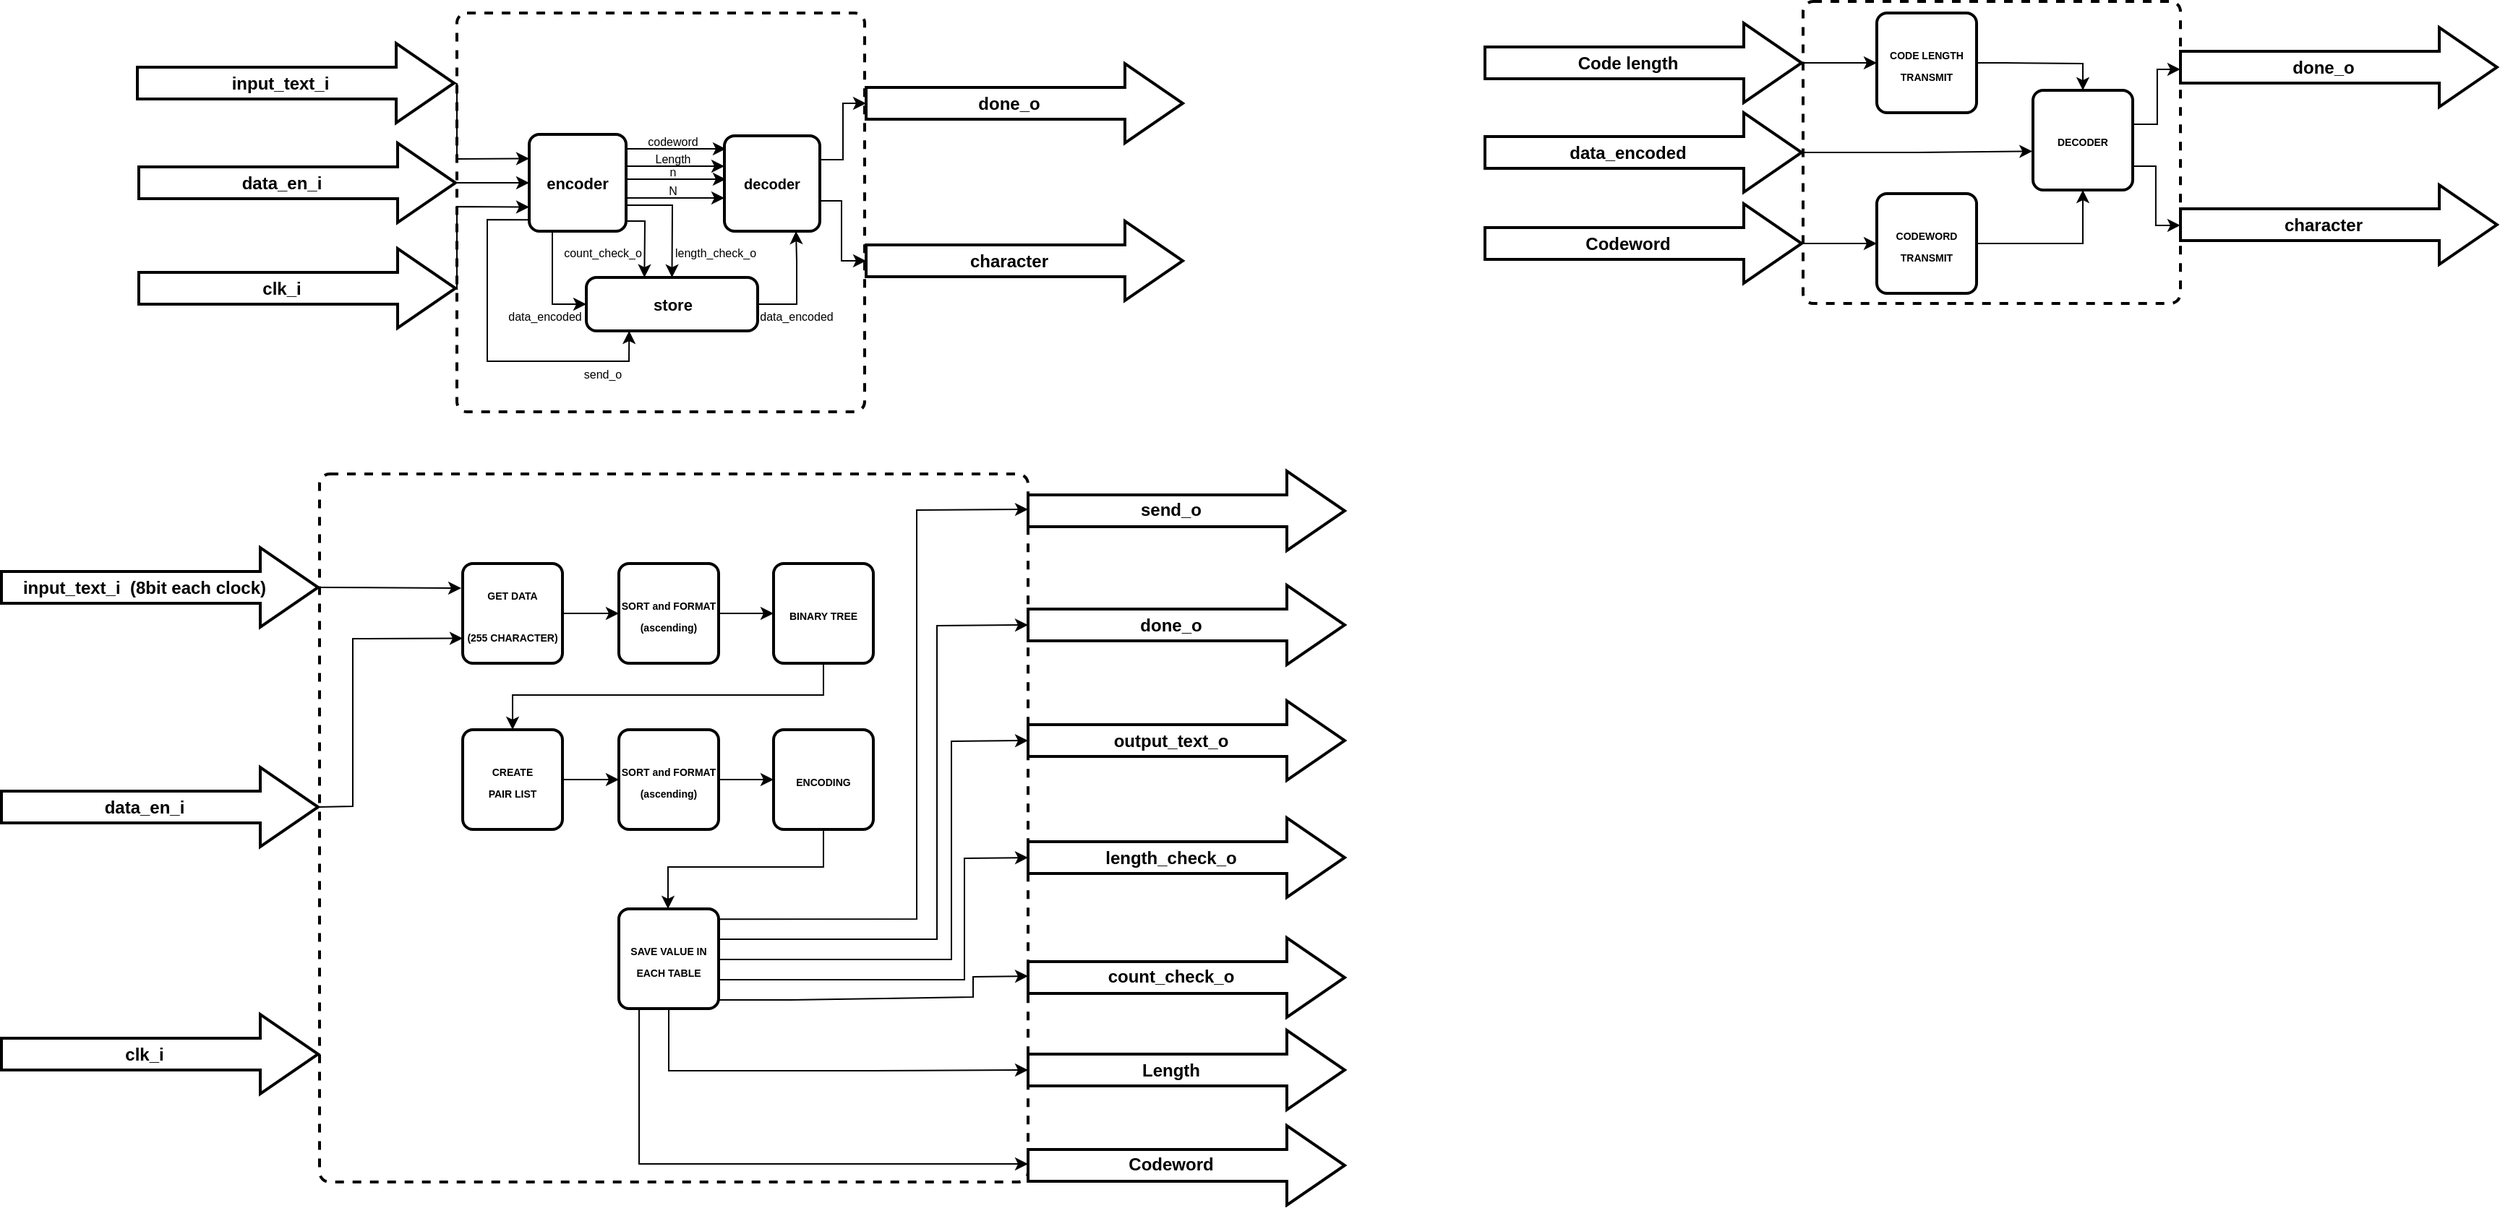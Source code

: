 <mxfile version="21.2.1" type="device">
  <diagram name="Trang-1" id="GD4-kPDrRfLCI1LLcg3I">
    <mxGraphModel dx="1876" dy="524" grid="0" gridSize="5" guides="1" tooltips="1" connect="1" arrows="1" fold="1" page="0" pageScale="1" pageWidth="3300" pageHeight="4681" math="0" shadow="0">
      <root>
        <mxCell id="0" />
        <mxCell id="1" parent="0" />
        <mxCell id="PWmVj4gfuMv3pSqDBdnq-3" value="" style="rounded=1;whiteSpace=wrap;html=1;absoluteArcSize=1;arcSize=14;strokeWidth=2;dashed=1;" parent="1" vertex="1">
          <mxGeometry x="225" y="70" width="282" height="276" as="geometry" />
        </mxCell>
        <mxCell id="CizXAPDU-vDg_hLWp3Cl-2" style="edgeStyle=orthogonalEdgeStyle;rounded=0;orthogonalLoop=1;jettySize=auto;html=1;entryX=0;entryY=0.5;entryDx=0;entryDy=0;" edge="1" parent="1" source="PWmVj4gfuMv3pSqDBdnq-1" target="CizXAPDU-vDg_hLWp3Cl-1">
          <mxGeometry relative="1" as="geometry">
            <Array as="points">
              <mxPoint x="291" y="272" />
            </Array>
          </mxGeometry>
        </mxCell>
        <mxCell id="PWmVj4gfuMv3pSqDBdnq-1" value="&lt;b&gt;&lt;font style=&quot;font-size: 11px;&quot;&gt;encoder&lt;/font&gt;&lt;/b&gt;" style="rounded=1;whiteSpace=wrap;html=1;absoluteArcSize=1;arcSize=14;strokeWidth=2;" parent="1" vertex="1">
          <mxGeometry x="275" y="154" width="67" height="67" as="geometry" />
        </mxCell>
        <mxCell id="PWmVj4gfuMv3pSqDBdnq-31" style="edgeStyle=orthogonalEdgeStyle;rounded=0;orthogonalLoop=1;jettySize=auto;html=1;entryX=0;entryY=0.5;entryDx=0;entryDy=0;exitX=1;exitY=0.25;exitDx=0;exitDy=0;" parent="1" source="PWmVj4gfuMv3pSqDBdnq-2" target="PWmVj4gfuMv3pSqDBdnq-13" edge="1">
          <mxGeometry relative="1" as="geometry">
            <Array as="points">
              <mxPoint x="492" y="172" />
              <mxPoint x="492" y="133" />
            </Array>
          </mxGeometry>
        </mxCell>
        <mxCell id="PWmVj4gfuMv3pSqDBdnq-32" style="edgeStyle=orthogonalEdgeStyle;rounded=0;orthogonalLoop=1;jettySize=auto;html=1;entryX=0;entryY=0.5;entryDx=0;entryDy=0;" parent="1" source="PWmVj4gfuMv3pSqDBdnq-2" target="PWmVj4gfuMv3pSqDBdnq-14" edge="1">
          <mxGeometry relative="1" as="geometry">
            <Array as="points">
              <mxPoint x="491" y="200" />
              <mxPoint x="491" y="242" />
            </Array>
          </mxGeometry>
        </mxCell>
        <mxCell id="PWmVj4gfuMv3pSqDBdnq-2" value="&lt;b&gt;&lt;font style=&quot;font-size: 10px;&quot;&gt;decoder&lt;/font&gt;&lt;/b&gt;" style="rounded=1;whiteSpace=wrap;html=1;absoluteArcSize=1;arcSize=14;strokeWidth=2;" parent="1" vertex="1">
          <mxGeometry x="410" y="155" width="66" height="66" as="geometry" />
        </mxCell>
        <mxCell id="PWmVj4gfuMv3pSqDBdnq-4" value="" style="verticalLabelPosition=bottom;verticalAlign=top;html=1;strokeWidth=2;shape=mxgraph.arrows2.arrow;dy=0.6;dx=40;notch=0;" parent="1" vertex="1">
          <mxGeometry x="4" y="91" width="219" height="55" as="geometry" />
        </mxCell>
        <mxCell id="PWmVj4gfuMv3pSqDBdnq-5" value="" style="verticalLabelPosition=bottom;verticalAlign=top;html=1;strokeWidth=2;shape=mxgraph.arrows2.arrow;dy=0.6;dx=40;notch=0;" parent="1" vertex="1">
          <mxGeometry x="5" y="160" width="219" height="55" as="geometry" />
        </mxCell>
        <mxCell id="PWmVj4gfuMv3pSqDBdnq-6" value="" style="verticalLabelPosition=bottom;verticalAlign=top;html=1;strokeWidth=2;shape=mxgraph.arrows2.arrow;dy=0.6;dx=40;notch=0;" parent="1" vertex="1">
          <mxGeometry x="5" y="233" width="219" height="55" as="geometry" />
        </mxCell>
        <mxCell id="PWmVj4gfuMv3pSqDBdnq-8" value="&lt;b&gt;input_text_i&lt;/b&gt;" style="text;html=1;strokeColor=none;fillColor=none;align=center;verticalAlign=middle;whiteSpace=wrap;rounded=0;" parent="1" vertex="1">
          <mxGeometry x="4" y="107" width="198" height="23" as="geometry" />
        </mxCell>
        <mxCell id="PWmVj4gfuMv3pSqDBdnq-9" value="&lt;b&gt;data_en_i&lt;/b&gt;" style="text;html=1;strokeColor=none;fillColor=none;align=center;verticalAlign=middle;whiteSpace=wrap;rounded=0;" parent="1" vertex="1">
          <mxGeometry x="5" y="176" width="198" height="23" as="geometry" />
        </mxCell>
        <mxCell id="PWmVj4gfuMv3pSqDBdnq-10" value="&lt;b&gt;clk_i&lt;/b&gt;" style="text;html=1;strokeColor=none;fillColor=none;align=center;verticalAlign=middle;whiteSpace=wrap;rounded=0;" parent="1" vertex="1">
          <mxGeometry x="5" y="249" width="198" height="23" as="geometry" />
        </mxCell>
        <mxCell id="PWmVj4gfuMv3pSqDBdnq-11" value="" style="verticalLabelPosition=bottom;verticalAlign=top;html=1;strokeWidth=2;shape=mxgraph.arrows2.arrow;dy=0.6;dx=40;notch=0;" parent="1" vertex="1">
          <mxGeometry x="508" y="105" width="219" height="55" as="geometry" />
        </mxCell>
        <mxCell id="PWmVj4gfuMv3pSqDBdnq-12" value="" style="verticalLabelPosition=bottom;verticalAlign=top;html=1;strokeWidth=2;shape=mxgraph.arrows2.arrow;dy=0.6;dx=40;notch=0;" parent="1" vertex="1">
          <mxGeometry x="508" y="214" width="219" height="55" as="geometry" />
        </mxCell>
        <mxCell id="PWmVj4gfuMv3pSqDBdnq-13" value="&lt;b&gt;done_o&lt;/b&gt;" style="text;html=1;strokeColor=none;fillColor=none;align=center;verticalAlign=middle;whiteSpace=wrap;rounded=0;" parent="1" vertex="1">
          <mxGeometry x="508" y="121" width="198" height="23" as="geometry" />
        </mxCell>
        <mxCell id="PWmVj4gfuMv3pSqDBdnq-14" value="&lt;b&gt;character&lt;/b&gt;" style="text;html=1;strokeColor=none;fillColor=none;align=center;verticalAlign=middle;whiteSpace=wrap;rounded=0;" parent="1" vertex="1">
          <mxGeometry x="508" y="230" width="198" height="23" as="geometry" />
        </mxCell>
        <mxCell id="PWmVj4gfuMv3pSqDBdnq-18" value="" style="endArrow=classic;html=1;rounded=0;exitX=1;exitY=0.5;exitDx=0;exitDy=0;exitPerimeter=0;entryX=0;entryY=0.25;entryDx=0;entryDy=0;" parent="1" source="PWmVj4gfuMv3pSqDBdnq-4" target="PWmVj4gfuMv3pSqDBdnq-1" edge="1">
          <mxGeometry width="50" height="50" relative="1" as="geometry">
            <mxPoint x="220" y="180" as="sourcePoint" />
            <mxPoint x="270" y="130" as="targetPoint" />
            <Array as="points">
              <mxPoint x="225" y="119" />
              <mxPoint x="225" y="171" />
            </Array>
          </mxGeometry>
        </mxCell>
        <mxCell id="PWmVj4gfuMv3pSqDBdnq-19" value="" style="endArrow=classic;html=1;rounded=0;exitX=1;exitY=0.5;exitDx=0;exitDy=0;exitPerimeter=0;entryX=0;entryY=0.5;entryDx=0;entryDy=0;" parent="1" source="PWmVj4gfuMv3pSqDBdnq-5" target="PWmVj4gfuMv3pSqDBdnq-1" edge="1">
          <mxGeometry width="50" height="50" relative="1" as="geometry">
            <mxPoint x="170" y="220" as="sourcePoint" />
            <mxPoint x="220" y="170" as="targetPoint" />
          </mxGeometry>
        </mxCell>
        <mxCell id="PWmVj4gfuMv3pSqDBdnq-20" value="" style="endArrow=classic;html=1;rounded=0;exitX=1;exitY=0.5;exitDx=0;exitDy=0;exitPerimeter=0;entryX=0;entryY=0.75;entryDx=0;entryDy=0;" parent="1" source="PWmVj4gfuMv3pSqDBdnq-6" target="PWmVj4gfuMv3pSqDBdnq-1" edge="1">
          <mxGeometry width="50" height="50" relative="1" as="geometry">
            <mxPoint x="150" y="260" as="sourcePoint" />
            <mxPoint x="200" y="210" as="targetPoint" />
            <Array as="points">
              <mxPoint x="225" y="261" />
              <mxPoint x="225" y="204" />
            </Array>
          </mxGeometry>
        </mxCell>
        <mxCell id="PWmVj4gfuMv3pSqDBdnq-21" value="" style="endArrow=classic;html=1;rounded=0;exitX=-0.008;exitY=0.883;exitDx=0;exitDy=0;entryX=0.25;entryY=1;entryDx=0;entryDy=0;exitPerimeter=0;" parent="1" edge="1" target="CizXAPDU-vDg_hLWp3Cl-1" source="PWmVj4gfuMv3pSqDBdnq-1">
          <mxGeometry width="50" height="50" relative="1" as="geometry">
            <mxPoint x="343.0" y="165.75" as="sourcePoint" />
            <mxPoint x="411" y="166" as="targetPoint" />
            <Array as="points">
              <mxPoint x="246" y="213" />
              <mxPoint x="246" y="311" />
              <mxPoint x="282" y="311" />
              <mxPoint x="344" y="311" />
            </Array>
          </mxGeometry>
        </mxCell>
        <mxCell id="PWmVj4gfuMv3pSqDBdnq-22" value="" style="endArrow=classic;html=1;rounded=0;exitX=1;exitY=0.25;exitDx=0;exitDy=0;fontStyle=0" parent="1" edge="1">
          <mxGeometry width="50" height="50" relative="1" as="geometry">
            <mxPoint x="343" y="185" as="sourcePoint" />
            <mxPoint x="411" y="185" as="targetPoint" />
          </mxGeometry>
        </mxCell>
        <mxCell id="PWmVj4gfuMv3pSqDBdnq-24" value="" style="endArrow=classic;html=1;rounded=0;exitX=1;exitY=0.25;exitDx=0;exitDy=0;entryX=0.5;entryY=0;entryDx=0;entryDy=0;" parent="1" edge="1" target="CizXAPDU-vDg_hLWp3Cl-1">
          <mxGeometry width="50" height="50" relative="1" as="geometry">
            <mxPoint x="343" y="203" as="sourcePoint" />
            <mxPoint x="411" y="203" as="targetPoint" />
            <Array as="points">
              <mxPoint x="374" y="203" />
            </Array>
          </mxGeometry>
        </mxCell>
        <mxCell id="PWmVj4gfuMv3pSqDBdnq-25" value="" style="endArrow=classic;html=1;rounded=0;exitX=1;exitY=0.25;exitDx=0;exitDy=0;entryX=0.339;entryY=-0.001;entryDx=0;entryDy=0;entryPerimeter=0;" parent="1" edge="1" target="CizXAPDU-vDg_hLWp3Cl-1">
          <mxGeometry width="50" height="50" relative="1" as="geometry">
            <mxPoint x="343" y="214" as="sourcePoint" />
            <mxPoint x="411" y="214" as="targetPoint" />
            <Array as="points">
              <mxPoint x="355" y="214" />
            </Array>
          </mxGeometry>
        </mxCell>
        <mxCell id="PWmVj4gfuMv3pSqDBdnq-26" value="&lt;font style=&quot;font-size: 8px;&quot;&gt;send_o&lt;/font&gt;" style="text;html=1;strokeColor=none;fillColor=none;align=center;verticalAlign=middle;whiteSpace=wrap;rounded=0;" parent="1" vertex="1">
          <mxGeometry x="306" y="314" width="40" height="10" as="geometry" />
        </mxCell>
        <mxCell id="PWmVj4gfuMv3pSqDBdnq-29" value="&lt;font style=&quot;font-size: 8px;&quot;&gt;length_check_o&lt;/font&gt;" style="text;html=1;strokeColor=none;fillColor=none;align=center;verticalAlign=middle;whiteSpace=wrap;rounded=0;" parent="1" vertex="1">
          <mxGeometry x="384" y="230" width="40" height="10" as="geometry" />
        </mxCell>
        <mxCell id="PWmVj4gfuMv3pSqDBdnq-30" value="&lt;font style=&quot;font-size: 8px;&quot;&gt;count_check_o&lt;/font&gt;" style="text;html=1;strokeColor=none;fillColor=none;align=center;verticalAlign=middle;whiteSpace=wrap;rounded=0;" parent="1" vertex="1">
          <mxGeometry x="306" y="230" width="40" height="10" as="geometry" />
        </mxCell>
        <mxCell id="PWmVj4gfuMv3pSqDBdnq-33" value="" style="rounded=1;whiteSpace=wrap;html=1;absoluteArcSize=1;arcSize=14;strokeWidth=2;dashed=1;" parent="1" vertex="1">
          <mxGeometry x="130" y="389" width="490" height="490" as="geometry" />
        </mxCell>
        <mxCell id="PWmVj4gfuMv3pSqDBdnq-34" value="" style="verticalLabelPosition=bottom;verticalAlign=top;html=1;strokeWidth=2;shape=mxgraph.arrows2.arrow;dy=0.6;dx=40;notch=0;" parent="1" vertex="1">
          <mxGeometry x="-90" y="440" width="219" height="55" as="geometry" />
        </mxCell>
        <mxCell id="PWmVj4gfuMv3pSqDBdnq-35" value="" style="verticalLabelPosition=bottom;verticalAlign=top;html=1;strokeWidth=2;shape=mxgraph.arrows2.arrow;dy=0.6;dx=40;notch=0;" parent="1" vertex="1">
          <mxGeometry x="-90" y="592" width="219" height="55" as="geometry" />
        </mxCell>
        <mxCell id="PWmVj4gfuMv3pSqDBdnq-36" value="" style="verticalLabelPosition=bottom;verticalAlign=top;html=1;strokeWidth=2;shape=mxgraph.arrows2.arrow;dy=0.6;dx=40;notch=0;" parent="1" vertex="1">
          <mxGeometry x="-90" y="763" width="219" height="55" as="geometry" />
        </mxCell>
        <mxCell id="PWmVj4gfuMv3pSqDBdnq-37" value="&lt;b&gt;input_text_i&amp;nbsp; (8bit each clock)&lt;/b&gt;" style="text;html=1;strokeColor=none;fillColor=none;align=center;verticalAlign=middle;whiteSpace=wrap;rounded=0;" parent="1" vertex="1">
          <mxGeometry x="-90" y="456" width="198" height="23" as="geometry" />
        </mxCell>
        <mxCell id="PWmVj4gfuMv3pSqDBdnq-38" value="&lt;b&gt;data_en_i&lt;/b&gt;" style="text;html=1;strokeColor=none;fillColor=none;align=center;verticalAlign=middle;whiteSpace=wrap;rounded=0;" parent="1" vertex="1">
          <mxGeometry x="-90" y="608" width="198" height="23" as="geometry" />
        </mxCell>
        <mxCell id="PWmVj4gfuMv3pSqDBdnq-39" value="&lt;b&gt;clk_i&lt;/b&gt;" style="text;html=1;strokeColor=none;fillColor=none;align=center;verticalAlign=middle;whiteSpace=wrap;rounded=0;" parent="1" vertex="1">
          <mxGeometry x="-90" y="779" width="198" height="23" as="geometry" />
        </mxCell>
        <mxCell id="PWmVj4gfuMv3pSqDBdnq-40" value="" style="verticalLabelPosition=bottom;verticalAlign=top;html=1;strokeWidth=2;shape=mxgraph.arrows2.arrow;dy=0.6;dx=40;notch=0;" parent="1" vertex="1">
          <mxGeometry x="620" y="387" width="219" height="55" as="geometry" />
        </mxCell>
        <mxCell id="PWmVj4gfuMv3pSqDBdnq-41" value="" style="verticalLabelPosition=bottom;verticalAlign=top;html=1;strokeWidth=2;shape=mxgraph.arrows2.arrow;dy=0.6;dx=40;notch=0;" parent="1" vertex="1">
          <mxGeometry x="620" y="546" width="219" height="55" as="geometry" />
        </mxCell>
        <mxCell id="PWmVj4gfuMv3pSqDBdnq-42" value="" style="verticalLabelPosition=bottom;verticalAlign=top;html=1;strokeWidth=2;shape=mxgraph.arrows2.arrow;dy=0.6;dx=40;notch=0;" parent="1" vertex="1">
          <mxGeometry x="620" y="710" width="219" height="55" as="geometry" />
        </mxCell>
        <mxCell id="PWmVj4gfuMv3pSqDBdnq-43" value="&lt;b&gt;send_o&lt;/b&gt;" style="text;html=1;strokeColor=none;fillColor=none;align=center;verticalAlign=middle;whiteSpace=wrap;rounded=0;" parent="1" vertex="1">
          <mxGeometry x="620" y="402" width="198" height="23" as="geometry" />
        </mxCell>
        <mxCell id="PWmVj4gfuMv3pSqDBdnq-44" value="&lt;b&gt;output_text_o&lt;/b&gt;" style="text;html=1;strokeColor=none;fillColor=none;align=center;verticalAlign=middle;whiteSpace=wrap;rounded=0;" parent="1" vertex="1">
          <mxGeometry x="620" y="562" width="198" height="23" as="geometry" />
        </mxCell>
        <mxCell id="PWmVj4gfuMv3pSqDBdnq-45" value="&lt;b&gt;count_check_o&lt;/b&gt;" style="text;html=1;strokeColor=none;fillColor=none;align=center;verticalAlign=middle;whiteSpace=wrap;rounded=0;" parent="1" vertex="1">
          <mxGeometry x="620" y="725" width="198" height="23" as="geometry" />
        </mxCell>
        <mxCell id="PWmVj4gfuMv3pSqDBdnq-46" value="" style="verticalLabelPosition=bottom;verticalAlign=top;html=1;strokeWidth=2;shape=mxgraph.arrows2.arrow;dy=0.6;dx=40;notch=0;" parent="1" vertex="1">
          <mxGeometry x="620" y="466" width="219" height="55" as="geometry" />
        </mxCell>
        <mxCell id="PWmVj4gfuMv3pSqDBdnq-47" value="&lt;b&gt;done_o&lt;/b&gt;" style="text;html=1;strokeColor=none;fillColor=none;align=center;verticalAlign=middle;whiteSpace=wrap;rounded=0;" parent="1" vertex="1">
          <mxGeometry x="620" y="482" width="198" height="23" as="geometry" />
        </mxCell>
        <mxCell id="PWmVj4gfuMv3pSqDBdnq-48" value="" style="verticalLabelPosition=bottom;verticalAlign=top;html=1;strokeWidth=2;shape=mxgraph.arrows2.arrow;dy=0.6;dx=40;notch=0;" parent="1" vertex="1">
          <mxGeometry x="620" y="627" width="219" height="55" as="geometry" />
        </mxCell>
        <mxCell id="PWmVj4gfuMv3pSqDBdnq-49" value="&lt;b&gt;length_check_o&lt;/b&gt;" style="text;html=1;strokeColor=none;fillColor=none;align=center;verticalAlign=middle;whiteSpace=wrap;rounded=0;" parent="1" vertex="1">
          <mxGeometry x="620" y="643" width="198" height="23" as="geometry" />
        </mxCell>
        <mxCell id="PWmVj4gfuMv3pSqDBdnq-55" style="edgeStyle=orthogonalEdgeStyle;rounded=0;orthogonalLoop=1;jettySize=auto;html=1;entryX=0;entryY=0.5;entryDx=0;entryDy=0;" parent="1" source="PWmVj4gfuMv3pSqDBdnq-50" target="PWmVj4gfuMv3pSqDBdnq-54" edge="1">
          <mxGeometry relative="1" as="geometry" />
        </mxCell>
        <mxCell id="PWmVj4gfuMv3pSqDBdnq-50" value="&lt;b style=&quot;font-size: 7px;&quot;&gt;GET DATA&lt;br&gt;&lt;br&gt;(255 CHARACTER)&lt;br&gt;&lt;/b&gt;" style="rounded=1;whiteSpace=wrap;html=1;absoluteArcSize=1;arcSize=14;strokeWidth=2;" parent="1" vertex="1">
          <mxGeometry x="229" y="451" width="69" height="69" as="geometry" />
        </mxCell>
        <mxCell id="PWmVj4gfuMv3pSqDBdnq-52" value="" style="endArrow=classic;html=1;rounded=0;exitX=1;exitY=0.5;exitDx=0;exitDy=0;exitPerimeter=0;entryX=0;entryY=0.75;entryDx=0;entryDy=0;" parent="1" source="PWmVj4gfuMv3pSqDBdnq-35" target="PWmVj4gfuMv3pSqDBdnq-50" edge="1">
          <mxGeometry width="50" height="50" relative="1" as="geometry">
            <mxPoint x="137" y="616" as="sourcePoint" />
            <mxPoint x="187" y="566" as="targetPoint" />
            <Array as="points">
              <mxPoint x="153" y="619" />
              <mxPoint x="153" y="503" />
            </Array>
          </mxGeometry>
        </mxCell>
        <mxCell id="PWmVj4gfuMv3pSqDBdnq-53" value="" style="endArrow=classic;html=1;rounded=0;exitX=1;exitY=0.5;exitDx=0;exitDy=0;exitPerimeter=0;" parent="1" source="PWmVj4gfuMv3pSqDBdnq-34" edge="1">
          <mxGeometry width="50" height="50" relative="1" as="geometry">
            <mxPoint x="157" y="502" as="sourcePoint" />
            <mxPoint x="228" y="468" as="targetPoint" />
          </mxGeometry>
        </mxCell>
        <mxCell id="PWmVj4gfuMv3pSqDBdnq-57" style="edgeStyle=orthogonalEdgeStyle;rounded=0;orthogonalLoop=1;jettySize=auto;html=1;entryX=0;entryY=0.5;entryDx=0;entryDy=0;" parent="1" source="PWmVj4gfuMv3pSqDBdnq-54" target="PWmVj4gfuMv3pSqDBdnq-56" edge="1">
          <mxGeometry relative="1" as="geometry" />
        </mxCell>
        <mxCell id="PWmVj4gfuMv3pSqDBdnq-54" value="&lt;b style=&quot;font-size: 7px;&quot;&gt;SORT and FORMAT&lt;br&gt;(ascending)&lt;br&gt;&lt;/b&gt;" style="rounded=1;whiteSpace=wrap;html=1;absoluteArcSize=1;arcSize=14;strokeWidth=2;" parent="1" vertex="1">
          <mxGeometry x="337" y="451" width="69" height="69" as="geometry" />
        </mxCell>
        <mxCell id="PWmVj4gfuMv3pSqDBdnq-59" style="edgeStyle=orthogonalEdgeStyle;rounded=0;orthogonalLoop=1;jettySize=auto;html=1;entryX=0.5;entryY=0;entryDx=0;entryDy=0;" parent="1" source="PWmVj4gfuMv3pSqDBdnq-56" target="PWmVj4gfuMv3pSqDBdnq-58" edge="1">
          <mxGeometry relative="1" as="geometry">
            <Array as="points">
              <mxPoint x="478" y="542" />
              <mxPoint x="263" y="542" />
            </Array>
          </mxGeometry>
        </mxCell>
        <mxCell id="PWmVj4gfuMv3pSqDBdnq-56" value="&lt;b style=&quot;font-size: 7px;&quot;&gt;BINARY TREE&lt;br&gt;&lt;/b&gt;" style="rounded=1;whiteSpace=wrap;html=1;absoluteArcSize=1;arcSize=14;strokeWidth=2;" parent="1" vertex="1">
          <mxGeometry x="444" y="451" width="69" height="69" as="geometry" />
        </mxCell>
        <mxCell id="PWmVj4gfuMv3pSqDBdnq-62" style="edgeStyle=orthogonalEdgeStyle;rounded=0;orthogonalLoop=1;jettySize=auto;html=1;entryX=0;entryY=0.5;entryDx=0;entryDy=0;" parent="1" source="PWmVj4gfuMv3pSqDBdnq-58" target="PWmVj4gfuMv3pSqDBdnq-60" edge="1">
          <mxGeometry relative="1" as="geometry" />
        </mxCell>
        <mxCell id="PWmVj4gfuMv3pSqDBdnq-58" value="&lt;b style=&quot;font-size: 7px;&quot;&gt;CREATE &lt;br&gt;PAIR LIST&lt;br&gt;&lt;/b&gt;" style="rounded=1;whiteSpace=wrap;html=1;absoluteArcSize=1;arcSize=14;strokeWidth=2;" parent="1" vertex="1">
          <mxGeometry x="229" y="566" width="69" height="69" as="geometry" />
        </mxCell>
        <mxCell id="PWmVj4gfuMv3pSqDBdnq-64" style="edgeStyle=orthogonalEdgeStyle;rounded=0;orthogonalLoop=1;jettySize=auto;html=1;entryX=0;entryY=0.5;entryDx=0;entryDy=0;" parent="1" source="PWmVj4gfuMv3pSqDBdnq-60" target="PWmVj4gfuMv3pSqDBdnq-63" edge="1">
          <mxGeometry relative="1" as="geometry" />
        </mxCell>
        <mxCell id="PWmVj4gfuMv3pSqDBdnq-60" value="&lt;b style=&quot;font-size: 7px;&quot;&gt;SORT and FORMAT&lt;br&gt;(ascending)&lt;br&gt;&lt;/b&gt;" style="rounded=1;whiteSpace=wrap;html=1;absoluteArcSize=1;arcSize=14;strokeWidth=2;" parent="1" vertex="1">
          <mxGeometry x="337" y="566" width="69" height="69" as="geometry" />
        </mxCell>
        <mxCell id="PWmVj4gfuMv3pSqDBdnq-67" style="edgeStyle=orthogonalEdgeStyle;rounded=0;orthogonalLoop=1;jettySize=auto;html=1;" parent="1" source="PWmVj4gfuMv3pSqDBdnq-63" target="PWmVj4gfuMv3pSqDBdnq-65" edge="1">
          <mxGeometry relative="1" as="geometry">
            <Array as="points">
              <mxPoint x="479" y="661" />
              <mxPoint x="371" y="661" />
            </Array>
          </mxGeometry>
        </mxCell>
        <mxCell id="PWmVj4gfuMv3pSqDBdnq-63" value="&lt;b style=&quot;font-size: 7px;&quot;&gt;ENCODING&lt;br&gt;&lt;/b&gt;" style="rounded=1;whiteSpace=wrap;html=1;absoluteArcSize=1;arcSize=14;strokeWidth=2;" parent="1" vertex="1">
          <mxGeometry x="444" y="566" width="69" height="69" as="geometry" />
        </mxCell>
        <mxCell id="CizXAPDU-vDg_hLWp3Cl-82" style="edgeStyle=orthogonalEdgeStyle;rounded=0;orthogonalLoop=1;jettySize=auto;html=1;entryX=0;entryY=0.5;entryDx=0;entryDy=0;" edge="1" parent="1" source="PWmVj4gfuMv3pSqDBdnq-65" target="CizXAPDU-vDg_hLWp3Cl-26">
          <mxGeometry relative="1" as="geometry">
            <Array as="points">
              <mxPoint x="372" y="802" />
              <mxPoint x="513" y="802" />
            </Array>
          </mxGeometry>
        </mxCell>
        <mxCell id="CizXAPDU-vDg_hLWp3Cl-83" style="edgeStyle=orthogonalEdgeStyle;rounded=0;orthogonalLoop=1;jettySize=auto;html=1;entryX=0;entryY=0.5;entryDx=0;entryDy=0;" edge="1" parent="1" source="PWmVj4gfuMv3pSqDBdnq-65" target="CizXAPDU-vDg_hLWp3Cl-24">
          <mxGeometry relative="1" as="geometry">
            <Array as="points">
              <mxPoint x="351" y="867" />
            </Array>
          </mxGeometry>
        </mxCell>
        <mxCell id="PWmVj4gfuMv3pSqDBdnq-65" value="&lt;b style=&quot;font-size: 7px;&quot;&gt;SAVE VALUE IN EACH TABLE&lt;br&gt;&lt;/b&gt;" style="rounded=1;whiteSpace=wrap;html=1;absoluteArcSize=1;arcSize=14;strokeWidth=2;" parent="1" vertex="1">
          <mxGeometry x="337" y="690" width="69" height="69" as="geometry" />
        </mxCell>
        <mxCell id="PWmVj4gfuMv3pSqDBdnq-68" value="" style="endArrow=classic;html=1;rounded=0;exitX=1.007;exitY=0.146;exitDx=0;exitDy=0;exitPerimeter=0;entryX=0;entryY=0.5;entryDx=0;entryDy=0;" parent="1" target="PWmVj4gfuMv3pSqDBdnq-43" edge="1">
          <mxGeometry width="50" height="50" relative="1" as="geometry">
            <mxPoint x="406.483" y="697.074" as="sourcePoint" />
            <mxPoint x="461" y="697" as="targetPoint" />
            <Array as="points">
              <mxPoint x="543" y="697" />
              <mxPoint x="543" y="464" />
              <mxPoint x="543" y="414" />
            </Array>
          </mxGeometry>
        </mxCell>
        <mxCell id="PWmVj4gfuMv3pSqDBdnq-69" value="" style="endArrow=classic;html=1;rounded=0;exitX=1.007;exitY=0.146;exitDx=0;exitDy=0;exitPerimeter=0;entryX=0;entryY=0.5;entryDx=0;entryDy=0;" parent="1" target="PWmVj4gfuMv3pSqDBdnq-47" edge="1">
          <mxGeometry width="50" height="50" relative="1" as="geometry">
            <mxPoint x="406" y="711" as="sourcePoint" />
            <mxPoint x="461" y="711" as="targetPoint" />
            <Array as="points">
              <mxPoint x="557" y="711" />
              <mxPoint x="557" y="544" />
              <mxPoint x="557" y="494" />
            </Array>
          </mxGeometry>
        </mxCell>
        <mxCell id="PWmVj4gfuMv3pSqDBdnq-70" value="" style="endArrow=classic;html=1;rounded=0;exitX=1.007;exitY=0.146;exitDx=0;exitDy=0;exitPerimeter=0;entryX=0;entryY=0.5;entryDx=0;entryDy=0;" parent="1" target="PWmVj4gfuMv3pSqDBdnq-44" edge="1">
          <mxGeometry width="50" height="50" relative="1" as="geometry">
            <mxPoint x="406" y="725" as="sourcePoint" />
            <mxPoint x="461" y="725" as="targetPoint" />
            <Array as="points">
              <mxPoint x="567" y="725" />
              <mxPoint x="567" y="624" />
              <mxPoint x="567" y="574" />
            </Array>
          </mxGeometry>
        </mxCell>
        <mxCell id="PWmVj4gfuMv3pSqDBdnq-71" value="" style="endArrow=classic;html=1;rounded=0;exitX=1.007;exitY=0.146;exitDx=0;exitDy=0;exitPerimeter=0;entryX=0;entryY=0.5;entryDx=0;entryDy=0;" parent="1" target="PWmVj4gfuMv3pSqDBdnq-49" edge="1">
          <mxGeometry width="50" height="50" relative="1" as="geometry">
            <mxPoint x="406" y="739" as="sourcePoint" />
            <mxPoint x="461" y="739" as="targetPoint" />
            <Array as="points">
              <mxPoint x="576" y="739" />
              <mxPoint x="576" y="704" />
              <mxPoint x="576" y="655" />
            </Array>
          </mxGeometry>
        </mxCell>
        <mxCell id="PWmVj4gfuMv3pSqDBdnq-72" value="" style="endArrow=classic;html=1;rounded=0;exitX=1.007;exitY=0.146;exitDx=0;exitDy=0;exitPerimeter=0;entryX=0;entryY=0.5;entryDx=0;entryDy=0;" parent="1" target="PWmVj4gfuMv3pSqDBdnq-45" edge="1">
          <mxGeometry width="50" height="50" relative="1" as="geometry">
            <mxPoint x="406" y="753" as="sourcePoint" />
            <mxPoint x="461" y="753" as="targetPoint" />
            <Array as="points">
              <mxPoint x="456" y="753" />
              <mxPoint x="582" y="751" />
              <mxPoint x="582" y="737" />
            </Array>
          </mxGeometry>
        </mxCell>
        <mxCell id="CizXAPDU-vDg_hLWp3Cl-6" style="edgeStyle=orthogonalEdgeStyle;rounded=0;orthogonalLoop=1;jettySize=auto;html=1;entryX=0.75;entryY=1;entryDx=0;entryDy=0;" edge="1" parent="1" source="CizXAPDU-vDg_hLWp3Cl-1" target="PWmVj4gfuMv3pSqDBdnq-2">
          <mxGeometry relative="1" as="geometry">
            <Array as="points">
              <mxPoint x="460" y="272" />
              <mxPoint x="460" y="241" />
              <mxPoint x="459" y="241" />
            </Array>
          </mxGeometry>
        </mxCell>
        <mxCell id="CizXAPDU-vDg_hLWp3Cl-1" value="&lt;b&gt;&lt;font style=&quot;font-size: 11px;&quot;&gt;store&lt;/font&gt;&lt;/b&gt;" style="rounded=1;whiteSpace=wrap;html=1;absoluteArcSize=1;arcSize=14;strokeWidth=2;" vertex="1" parent="1">
          <mxGeometry x="314.5" y="253" width="118.5" height="37" as="geometry" />
        </mxCell>
        <mxCell id="CizXAPDU-vDg_hLWp3Cl-7" value="&lt;span style=&quot;font-size: 8px;&quot;&gt;data_encoded&lt;/span&gt;" style="text;html=1;strokeColor=none;fillColor=none;align=center;verticalAlign=middle;whiteSpace=wrap;rounded=0;" vertex="1" parent="1">
          <mxGeometry x="266" y="274" width="40" height="10" as="geometry" />
        </mxCell>
        <mxCell id="CizXAPDU-vDg_hLWp3Cl-8" value="&lt;span style=&quot;font-size: 8px;&quot;&gt;data_encoded&lt;/span&gt;" style="text;html=1;strokeColor=none;fillColor=none;align=center;verticalAlign=middle;whiteSpace=wrap;rounded=0;" vertex="1" parent="1">
          <mxGeometry x="440" y="274" width="40" height="10" as="geometry" />
        </mxCell>
        <mxCell id="CizXAPDU-vDg_hLWp3Cl-11" value="" style="endArrow=classic;html=1;rounded=0;exitX=1;exitY=0.25;exitDx=0;exitDy=0;fontStyle=0" edge="1" parent="1">
          <mxGeometry width="50" height="50" relative="1" as="geometry">
            <mxPoint x="342" y="198" as="sourcePoint" />
            <mxPoint x="410" y="198" as="targetPoint" />
          </mxGeometry>
        </mxCell>
        <mxCell id="CizXAPDU-vDg_hLWp3Cl-12" value="&lt;font style=&quot;font-size: 8px;&quot;&gt;N&lt;/font&gt;" style="text;html=1;strokeColor=none;fillColor=none;align=center;verticalAlign=middle;whiteSpace=wrap;rounded=0;fontStyle=0" vertex="1" parent="1">
          <mxGeometry x="369" y="187" width="10.5" height="10" as="geometry" />
        </mxCell>
        <mxCell id="CizXAPDU-vDg_hLWp3Cl-14" value="&lt;font style=&quot;font-size: 8px;&quot;&gt;n&lt;/font&gt;" style="text;html=1;strokeColor=none;fillColor=none;align=center;verticalAlign=middle;whiteSpace=wrap;rounded=0;fontStyle=0" vertex="1" parent="1">
          <mxGeometry x="369" y="174" width="10.5" height="10" as="geometry" />
        </mxCell>
        <mxCell id="CizXAPDU-vDg_hLWp3Cl-19" value="" style="endArrow=classic;html=1;rounded=0;exitX=1;exitY=0.25;exitDx=0;exitDy=0;" edge="1" parent="1">
          <mxGeometry width="50" height="50" relative="1" as="geometry">
            <mxPoint x="343" y="164" as="sourcePoint" />
            <mxPoint x="411" y="164" as="targetPoint" />
          </mxGeometry>
        </mxCell>
        <mxCell id="CizXAPDU-vDg_hLWp3Cl-20" value="" style="endArrow=classic;html=1;rounded=0;exitX=1;exitY=0.25;exitDx=0;exitDy=0;" edge="1" parent="1">
          <mxGeometry width="50" height="50" relative="1" as="geometry">
            <mxPoint x="342" y="176" as="sourcePoint" />
            <mxPoint x="410" y="176" as="targetPoint" />
          </mxGeometry>
        </mxCell>
        <mxCell id="CizXAPDU-vDg_hLWp3Cl-21" value="&lt;font style=&quot;font-size: 8px;&quot;&gt;Length&lt;/font&gt;" style="text;html=1;strokeColor=none;fillColor=none;align=center;verticalAlign=middle;whiteSpace=wrap;rounded=0;" vertex="1" parent="1">
          <mxGeometry x="369" y="165" width="10.5" height="10" as="geometry" />
        </mxCell>
        <mxCell id="CizXAPDU-vDg_hLWp3Cl-22" value="&lt;span style=&quot;font-size: 8px;&quot;&gt;codeword&lt;/span&gt;" style="text;html=1;strokeColor=none;fillColor=none;align=center;verticalAlign=middle;whiteSpace=wrap;rounded=0;" vertex="1" parent="1">
          <mxGeometry x="369" y="153" width="10.5" height="10" as="geometry" />
        </mxCell>
        <mxCell id="CizXAPDU-vDg_hLWp3Cl-23" value="" style="verticalLabelPosition=bottom;verticalAlign=top;html=1;strokeWidth=2;shape=mxgraph.arrows2.arrow;dy=0.6;dx=40;notch=0;" vertex="1" parent="1">
          <mxGeometry x="620" y="840" width="219" height="55" as="geometry" />
        </mxCell>
        <mxCell id="CizXAPDU-vDg_hLWp3Cl-24" value="&lt;b&gt;Codeword&lt;/b&gt;" style="text;html=1;strokeColor=none;fillColor=none;align=center;verticalAlign=middle;whiteSpace=wrap;rounded=0;" vertex="1" parent="1">
          <mxGeometry x="620" y="855" width="198" height="23" as="geometry" />
        </mxCell>
        <mxCell id="CizXAPDU-vDg_hLWp3Cl-25" value="" style="verticalLabelPosition=bottom;verticalAlign=top;html=1;strokeWidth=2;shape=mxgraph.arrows2.arrow;dy=0.6;dx=40;notch=0;" vertex="1" parent="1">
          <mxGeometry x="620" y="774" width="219" height="55" as="geometry" />
        </mxCell>
        <mxCell id="CizXAPDU-vDg_hLWp3Cl-26" value="&lt;b&gt;Length&lt;/b&gt;" style="text;html=1;strokeColor=none;fillColor=none;align=center;verticalAlign=middle;whiteSpace=wrap;rounded=0;" vertex="1" parent="1">
          <mxGeometry x="620" y="790" width="198" height="23" as="geometry" />
        </mxCell>
        <mxCell id="CizXAPDU-vDg_hLWp3Cl-27" value="" style="rounded=1;whiteSpace=wrap;html=1;absoluteArcSize=1;arcSize=14;strokeWidth=2;dashed=1;" vertex="1" parent="1">
          <mxGeometry x="1156" y="62" width="261" height="209" as="geometry" />
        </mxCell>
        <mxCell id="CizXAPDU-vDg_hLWp3Cl-72" style="edgeStyle=orthogonalEdgeStyle;rounded=0;orthogonalLoop=1;jettySize=auto;html=1;entryX=0;entryY=0.5;entryDx=0;entryDy=0;" edge="1" parent="1" source="CizXAPDU-vDg_hLWp3Cl-28" target="CizXAPDU-vDg_hLWp3Cl-49">
          <mxGeometry relative="1" as="geometry" />
        </mxCell>
        <mxCell id="CizXAPDU-vDg_hLWp3Cl-28" value="" style="verticalLabelPosition=bottom;verticalAlign=top;html=1;strokeWidth=2;shape=mxgraph.arrows2.arrow;dy=0.6;dx=40;notch=0;" vertex="1" parent="1">
          <mxGeometry x="936" y="77" width="219" height="55" as="geometry" />
        </mxCell>
        <mxCell id="CizXAPDU-vDg_hLWp3Cl-70" style="edgeStyle=orthogonalEdgeStyle;rounded=0;orthogonalLoop=1;jettySize=auto;html=1;entryX=0;entryY=0.5;entryDx=0;entryDy=0;" edge="1" parent="1" source="CizXAPDU-vDg_hLWp3Cl-29" target="CizXAPDU-vDg_hLWp3Cl-45">
          <mxGeometry relative="1" as="geometry" />
        </mxCell>
        <mxCell id="CizXAPDU-vDg_hLWp3Cl-29" value="" style="verticalLabelPosition=bottom;verticalAlign=top;html=1;strokeWidth=2;shape=mxgraph.arrows2.arrow;dy=0.6;dx=40;notch=0;" vertex="1" parent="1">
          <mxGeometry x="936" y="202" width="219" height="55" as="geometry" />
        </mxCell>
        <mxCell id="CizXAPDU-vDg_hLWp3Cl-74" style="edgeStyle=orthogonalEdgeStyle;rounded=0;orthogonalLoop=1;jettySize=auto;html=1;entryX=-0.005;entryY=0.612;entryDx=0;entryDy=0;entryPerimeter=0;" edge="1" parent="1" source="CizXAPDU-vDg_hLWp3Cl-30" target="CizXAPDU-vDg_hLWp3Cl-51">
          <mxGeometry relative="1" as="geometry" />
        </mxCell>
        <mxCell id="CizXAPDU-vDg_hLWp3Cl-30" value="" style="verticalLabelPosition=bottom;verticalAlign=top;html=1;strokeWidth=2;shape=mxgraph.arrows2.arrow;dy=0.6;dx=40;notch=0;" vertex="1" parent="1">
          <mxGeometry x="936" y="139" width="219" height="55" as="geometry" />
        </mxCell>
        <mxCell id="CizXAPDU-vDg_hLWp3Cl-31" value="&lt;b&gt;Code length&lt;/b&gt;" style="text;html=1;strokeColor=none;fillColor=none;align=center;verticalAlign=middle;whiteSpace=wrap;rounded=0;" vertex="1" parent="1">
          <mxGeometry x="936" y="93" width="198" height="23" as="geometry" />
        </mxCell>
        <mxCell id="CizXAPDU-vDg_hLWp3Cl-32" value="&lt;b&gt;Codeword&lt;/b&gt;" style="text;html=1;strokeColor=none;fillColor=none;align=center;verticalAlign=middle;whiteSpace=wrap;rounded=0;" vertex="1" parent="1">
          <mxGeometry x="936" y="218" width="198" height="23" as="geometry" />
        </mxCell>
        <mxCell id="CizXAPDU-vDg_hLWp3Cl-33" value="&lt;b&gt;data_encoded&lt;/b&gt;" style="text;html=1;strokeColor=none;fillColor=none;align=center;verticalAlign=middle;whiteSpace=wrap;rounded=0;" vertex="1" parent="1">
          <mxGeometry x="936" y="155" width="198" height="23" as="geometry" />
        </mxCell>
        <mxCell id="CizXAPDU-vDg_hLWp3Cl-75" style="edgeStyle=orthogonalEdgeStyle;rounded=0;orthogonalLoop=1;jettySize=auto;html=1;entryX=0.5;entryY=1;entryDx=0;entryDy=0;" edge="1" parent="1" source="CizXAPDU-vDg_hLWp3Cl-45" target="CizXAPDU-vDg_hLWp3Cl-51">
          <mxGeometry relative="1" as="geometry" />
        </mxCell>
        <mxCell id="CizXAPDU-vDg_hLWp3Cl-45" value="&lt;b style=&quot;font-size: 7px;&quot;&gt;CODEWORD&lt;br&gt;TRANSMIT&lt;br&gt;&lt;/b&gt;" style="rounded=1;whiteSpace=wrap;html=1;absoluteArcSize=1;arcSize=14;strokeWidth=2;" vertex="1" parent="1">
          <mxGeometry x="1207" y="195" width="69" height="69" as="geometry" />
        </mxCell>
        <mxCell id="CizXAPDU-vDg_hLWp3Cl-48" style="edgeStyle=orthogonalEdgeStyle;rounded=0;orthogonalLoop=1;jettySize=auto;html=1;entryX=0.5;entryY=0;entryDx=0;entryDy=0;" edge="1" parent="1" source="CizXAPDU-vDg_hLWp3Cl-49" target="CizXAPDU-vDg_hLWp3Cl-51">
          <mxGeometry relative="1" as="geometry">
            <Array as="points">
              <mxPoint x="1296" y="105" />
              <mxPoint x="1350" y="105" />
            </Array>
          </mxGeometry>
        </mxCell>
        <mxCell id="CizXAPDU-vDg_hLWp3Cl-49" value="&lt;b style=&quot;border-color: var(--border-color); font-size: 7px;&quot;&gt;CODE LENGTH&lt;br style=&quot;border-color: var(--border-color);&quot;&gt;TRANSMIT&lt;/b&gt;&lt;b style=&quot;font-size: 7px;&quot;&gt;&lt;br&gt;&lt;/b&gt;" style="rounded=1;whiteSpace=wrap;html=1;absoluteArcSize=1;arcSize=14;strokeWidth=2;" vertex="1" parent="1">
          <mxGeometry x="1207" y="70" width="69" height="69" as="geometry" />
        </mxCell>
        <mxCell id="CizXAPDU-vDg_hLWp3Cl-51" value="&lt;b style=&quot;font-size: 7px;&quot;&gt;DECODER&lt;br&gt;&lt;/b&gt;" style="rounded=1;whiteSpace=wrap;html=1;absoluteArcSize=1;arcSize=14;strokeWidth=2;" vertex="1" parent="1">
          <mxGeometry x="1315" y="123.5" width="69" height="69" as="geometry" />
        </mxCell>
        <mxCell id="CizXAPDU-vDg_hLWp3Cl-76" value="" style="verticalLabelPosition=bottom;verticalAlign=top;html=1;strokeWidth=2;shape=mxgraph.arrows2.arrow;dy=0.6;dx=40;notch=0;" vertex="1" parent="1">
          <mxGeometry x="1417" y="80" width="219" height="55" as="geometry" />
        </mxCell>
        <mxCell id="CizXAPDU-vDg_hLWp3Cl-77" value="" style="verticalLabelPosition=bottom;verticalAlign=top;html=1;strokeWidth=2;shape=mxgraph.arrows2.arrow;dy=0.6;dx=40;notch=0;" vertex="1" parent="1">
          <mxGeometry x="1417" y="189" width="219" height="55" as="geometry" />
        </mxCell>
        <mxCell id="CizXAPDU-vDg_hLWp3Cl-78" value="&lt;b&gt;done_o&lt;/b&gt;" style="text;html=1;strokeColor=none;fillColor=none;align=center;verticalAlign=middle;whiteSpace=wrap;rounded=0;" vertex="1" parent="1">
          <mxGeometry x="1417" y="96" width="198" height="23" as="geometry" />
        </mxCell>
        <mxCell id="CizXAPDU-vDg_hLWp3Cl-79" value="&lt;b&gt;character&lt;/b&gt;" style="text;html=1;strokeColor=none;fillColor=none;align=center;verticalAlign=middle;whiteSpace=wrap;rounded=0;" vertex="1" parent="1">
          <mxGeometry x="1417" y="205" width="198" height="23" as="geometry" />
        </mxCell>
        <mxCell id="CizXAPDU-vDg_hLWp3Cl-80" style="edgeStyle=orthogonalEdgeStyle;rounded=0;orthogonalLoop=1;jettySize=auto;html=1;entryX=0;entryY=0.5;entryDx=0;entryDy=0;exitX=1;exitY=0.25;exitDx=0;exitDy=0;" edge="1" parent="1">
          <mxGeometry relative="1" as="geometry">
            <mxPoint x="1384.97" y="146.97" as="sourcePoint" />
            <mxPoint x="1416.97" y="108.97" as="targetPoint" />
            <Array as="points">
              <mxPoint x="1400.97" y="147.97" />
              <mxPoint x="1400.97" y="108.97" />
            </Array>
          </mxGeometry>
        </mxCell>
        <mxCell id="CizXAPDU-vDg_hLWp3Cl-81" style="edgeStyle=orthogonalEdgeStyle;rounded=0;orthogonalLoop=1;jettySize=auto;html=1;entryX=0;entryY=0.5;entryDx=0;entryDy=0;" edge="1" parent="1">
          <mxGeometry relative="1" as="geometry">
            <Array as="points">
              <mxPoint x="1399.97" y="175.97" />
              <mxPoint x="1399.97" y="217.97" />
            </Array>
            <mxPoint x="1384.97" y="175.97" as="sourcePoint" />
            <mxPoint x="1416.97" y="216.97" as="targetPoint" />
          </mxGeometry>
        </mxCell>
      </root>
    </mxGraphModel>
  </diagram>
</mxfile>
